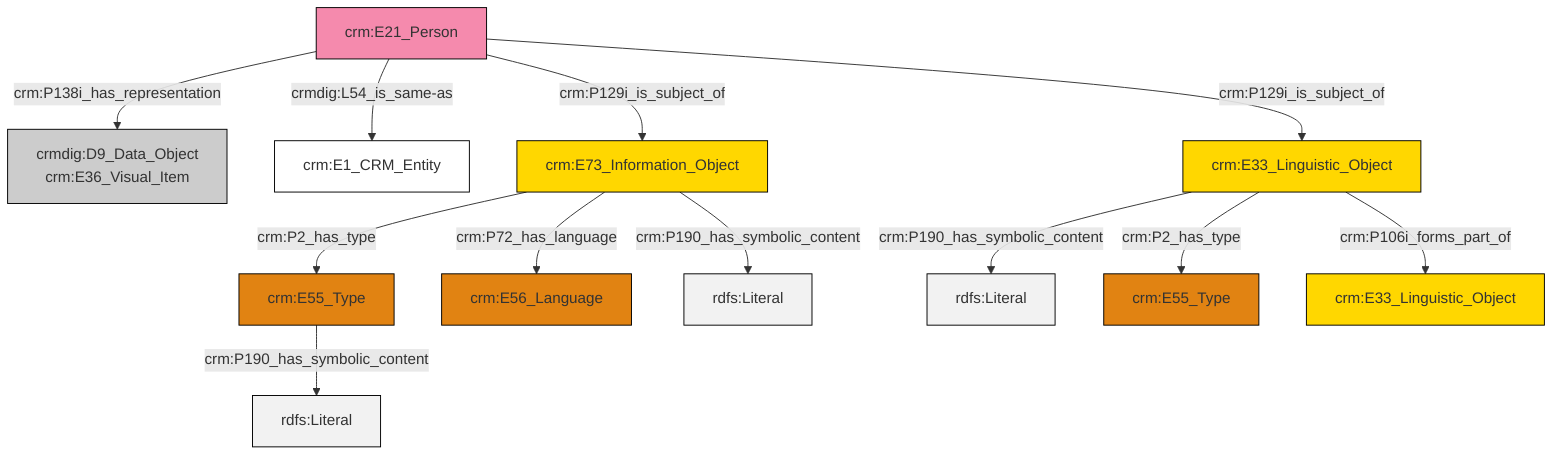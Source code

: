 graph TD
classDef Literal fill:#f2f2f2,stroke:#000000;
classDef CRM_Entity fill:#FFFFFF,stroke:#000000;
classDef Temporal_Entity fill:#00C9E6, stroke:#000000;
classDef Type fill:#E18312, stroke:#000000;
classDef Time-Span fill:#2C9C91, stroke:#000000;
classDef Appellation fill:#FFEB7F, stroke:#000000;
classDef Place fill:#008836, stroke:#000000;
classDef Persistent_Item fill:#B266B2, stroke:#000000;
classDef Conceptual_Object fill:#FFD700, stroke:#000000;
classDef Physical_Thing fill:#D2B48C, stroke:#000000;
classDef Actor fill:#f58aad, stroke:#000000;
classDef PC_Classes fill:#4ce600, stroke:#000000;
classDef Multi fill:#cccccc,stroke:#000000;

0["crm:E73_Information_Object"]:::Conceptual_Object -->|crm:P2_has_type| 1["crm:E55_Type"]:::Type
3["crm:E21_Person"]:::Actor -->|crm:P138i_has_representation| 4["crmdig:D9_Data_Object<br>crm:E36_Visual_Item"]:::Multi
0["crm:E73_Information_Object"]:::Conceptual_Object -->|crm:P72_has_language| 5["crm:E56_Language"]:::Type
1["crm:E55_Type"]:::Type -->|crm:P190_has_symbolic_content| 7[rdfs:Literal]:::Literal
9["crm:E33_Linguistic_Object"]:::Conceptual_Object -->|crm:P190_has_symbolic_content| 10[rdfs:Literal]:::Literal
0["crm:E73_Information_Object"]:::Conceptual_Object -->|crm:P190_has_symbolic_content| 11[rdfs:Literal]:::Literal
3["crm:E21_Person"]:::Actor -->|crmdig:L54_is_same-as| 12["crm:E1_CRM_Entity"]:::CRM_Entity
3["crm:E21_Person"]:::Actor -->|crm:P129i_is_subject_of| 0["crm:E73_Information_Object"]:::Conceptual_Object
9["crm:E33_Linguistic_Object"]:::Conceptual_Object -->|crm:P2_has_type| 15["crm:E55_Type"]:::Type
3["crm:E21_Person"]:::Actor -->|crm:P129i_is_subject_of| 9["crm:E33_Linguistic_Object"]:::Conceptual_Object
9["crm:E33_Linguistic_Object"]:::Conceptual_Object -->|crm:P106i_forms_part_of| 13["crm:E33_Linguistic_Object"]:::Conceptual_Object
